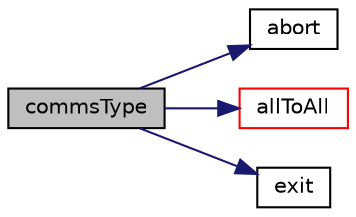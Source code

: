 digraph "commsType"
{
  bgcolor="transparent";
  edge [fontname="Helvetica",fontsize="10",labelfontname="Helvetica",labelfontsize="10"];
  node [fontname="Helvetica",fontsize="10",shape=record];
  rankdir="LR";
  Node1 [label="commsType",height=0.2,width=0.4,color="black", fillcolor="grey75", style="filled", fontcolor="black"];
  Node1 -> Node2 [color="midnightblue",fontsize="10",style="solid",fontname="Helvetica"];
  Node2 [label="abort",height=0.2,width=0.4,color="black",URL="$a02880.html#ac54f53dc342019e8db34f4aa581a5792",tooltip="Abort program. "];
  Node1 -> Node3 [color="midnightblue",fontsize="10",style="solid",fontname="Helvetica"];
  Node3 [label="allToAll",height=0.2,width=0.4,color="red",URL="$a02880.html#a6b0377d9756832adadc030e857fd437f",tooltip="Exchange label with all processors (in the communicator). "];
  Node1 -> Node4 [color="midnightblue",fontsize="10",style="solid",fontname="Helvetica"];
  Node4 [label="exit",height=0.2,width=0.4,color="black",URL="$a02880.html#ae47c265fa613291440b2a64c005f26e0",tooltip="Exit program. "];
}
